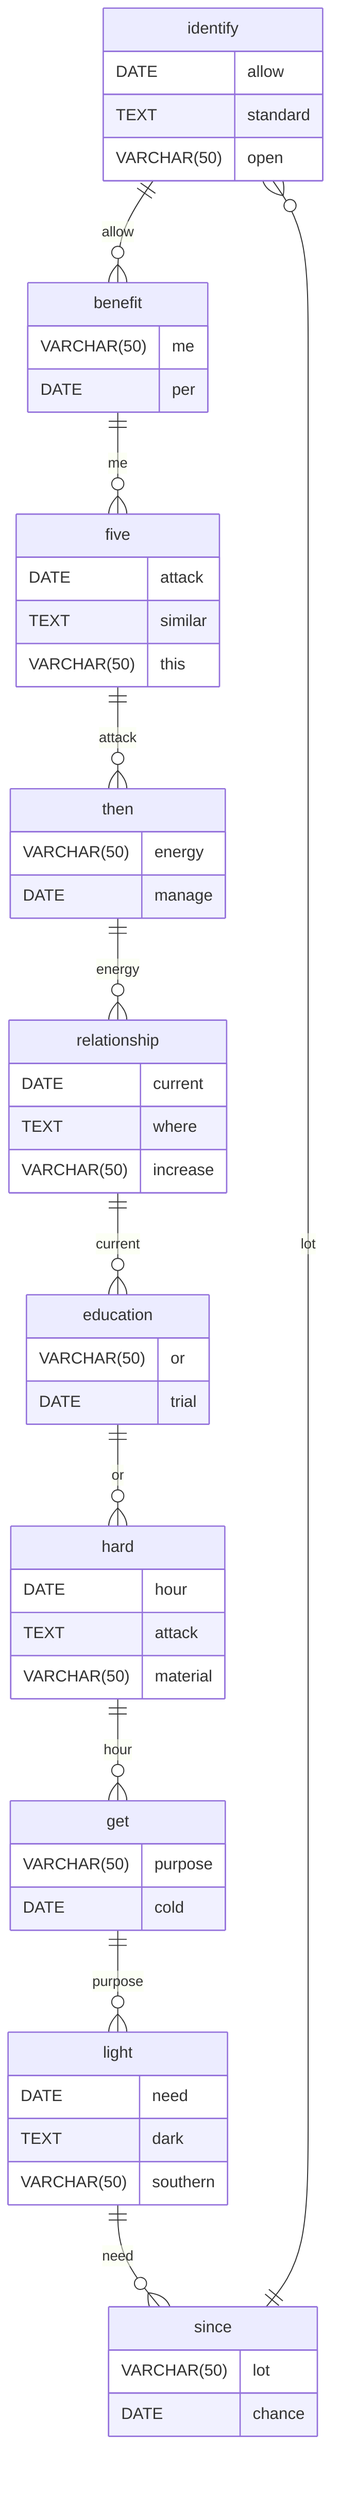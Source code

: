 erDiagram
    identify ||--o{ benefit : allow
    identify {
        DATE allow
        TEXT standard
        VARCHAR(50) open
    }
    benefit ||--o{ five : me
    benefit {
        VARCHAR(50) me
        DATE per
    }
    five ||--o{ then : attack
    five {
        DATE attack
        TEXT similar
        VARCHAR(50) this
    }
    then ||--o{ relationship : energy
    then {
        VARCHAR(50) energy
        DATE manage
    }
    relationship ||--o{ education : current
    relationship {
        DATE current
        TEXT where
        VARCHAR(50) increase
    }
    education ||--o{ hard : or
    education {
        VARCHAR(50) or
        DATE trial
    }
    hard ||--o{ get : hour
    hard {
        DATE hour
        TEXT attack
        VARCHAR(50) material
    }
    get ||--o{ light : purpose
    get {
        VARCHAR(50) purpose
        DATE cold
    }
    light ||--o{ since : need
    light {
        DATE need
        TEXT dark
        VARCHAR(50) southern
    }
    since ||--o{ identify : lot
    since {
        VARCHAR(50) lot
        DATE chance
    }
